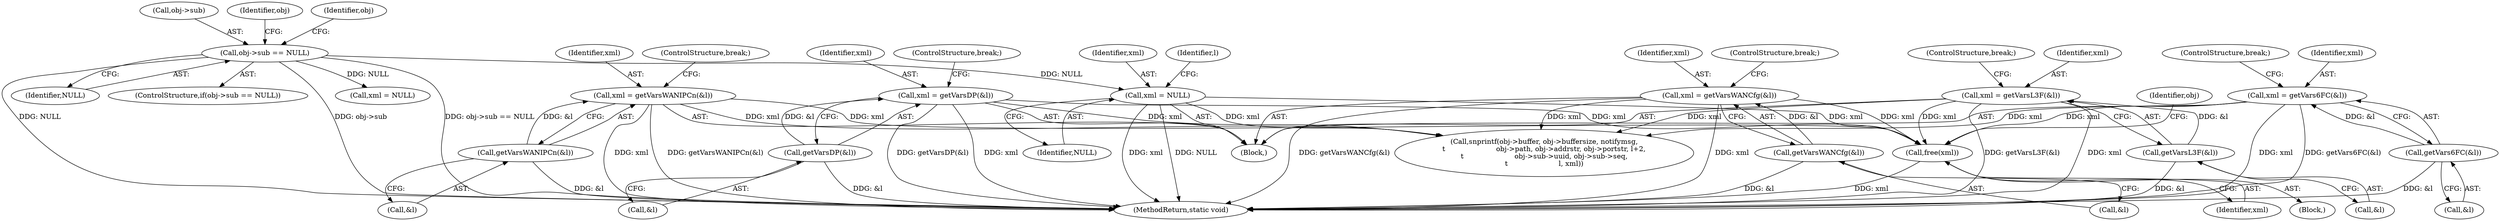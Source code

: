 digraph "1_miniupnp_bec6ccec63cadc95655721bc0e1dd49dac759d94@API" {
"1000196" [label="(Call,free(xml))"];
"1000129" [label="(Call,xml = getVarsWANCfg(&l))"];
"1000131" [label="(Call,getVarsWANCfg(&l))"];
"1000150" [label="(Call,xml = getVars6FC(&l))"];
"1000152" [label="(Call,getVars6FC(&l))"];
"1000136" [label="(Call,xml = getVarsWANIPCn(&l))"];
"1000138" [label="(Call,getVarsWANIPCn(&l))"];
"1000164" [label="(Call,xml = NULL)"];
"1000109" [label="(Call,obj->sub == NULL)"];
"1000157" [label="(Call,xml = getVarsDP(&l))"];
"1000159" [label="(Call,getVarsDP(&l))"];
"1000143" [label="(Call,xml = getVarsL3F(&l))"];
"1000145" [label="(Call,getVarsL3F(&l))"];
"1000168" [label="(Identifier,l)"];
"1000148" [label="(ControlStructure,break;)"];
"1000195" [label="(Block,)"];
"1000138" [label="(Call,getVarsWANIPCn(&l))"];
"1000245" [label="(Call,xml = NULL)"];
"1000110" [label="(Call,obj->sub)"];
"1000208" [label="(Call,snprintf(obj->buffer, obj->buffersize, notifymsg,\n\t                       obj->path, obj->addrstr, obj->portstr, l+2,\n\t                       obj->sub->uuid, obj->sub->seq,\n\t                       l, xml))"];
"1000117" [label="(Identifier,obj)"];
"1000253" [label="(MethodReturn,static void)"];
"1000196" [label="(Call,free(xml))"];
"1000109" [label="(Call,obj->sub == NULL)"];
"1000155" [label="(ControlStructure,break;)"];
"1000139" [label="(Call,&l)"];
"1000113" [label="(Identifier,NULL)"];
"1000108" [label="(ControlStructure,if(obj->sub == NULL))"];
"1000166" [label="(Identifier,NULL)"];
"1000152" [label="(Call,getVars6FC(&l))"];
"1000159" [label="(Call,getVarsDP(&l))"];
"1000162" [label="(ControlStructure,break;)"];
"1000145" [label="(Call,getVarsL3F(&l))"];
"1000200" [label="(Identifier,obj)"];
"1000151" [label="(Identifier,xml)"];
"1000131" [label="(Call,getVarsWANCfg(&l))"];
"1000153" [label="(Call,&l)"];
"1000144" [label="(Identifier,xml)"];
"1000143" [label="(Call,xml = getVarsL3F(&l))"];
"1000150" [label="(Call,xml = getVars6FC(&l))"];
"1000160" [label="(Call,&l)"];
"1000164" [label="(Call,xml = NULL)"];
"1000137" [label="(Identifier,xml)"];
"1000127" [label="(Block,)"];
"1000132" [label="(Call,&l)"];
"1000165" [label="(Identifier,xml)"];
"1000146" [label="(Call,&l)"];
"1000141" [label="(ControlStructure,break;)"];
"1000158" [label="(Identifier,xml)"];
"1000136" [label="(Call,xml = getVarsWANIPCn(&l))"];
"1000130" [label="(Identifier,xml)"];
"1000129" [label="(Call,xml = getVarsWANCfg(&l))"];
"1000124" [label="(Identifier,obj)"];
"1000157" [label="(Call,xml = getVarsDP(&l))"];
"1000134" [label="(ControlStructure,break;)"];
"1000197" [label="(Identifier,xml)"];
"1000196" -> "1000195"  [label="AST: "];
"1000196" -> "1000197"  [label="CFG: "];
"1000197" -> "1000196"  [label="AST: "];
"1000200" -> "1000196"  [label="CFG: "];
"1000196" -> "1000253"  [label="DDG: xml"];
"1000129" -> "1000196"  [label="DDG: xml"];
"1000150" -> "1000196"  [label="DDG: xml"];
"1000136" -> "1000196"  [label="DDG: xml"];
"1000164" -> "1000196"  [label="DDG: xml"];
"1000157" -> "1000196"  [label="DDG: xml"];
"1000143" -> "1000196"  [label="DDG: xml"];
"1000129" -> "1000127"  [label="AST: "];
"1000129" -> "1000131"  [label="CFG: "];
"1000130" -> "1000129"  [label="AST: "];
"1000131" -> "1000129"  [label="AST: "];
"1000134" -> "1000129"  [label="CFG: "];
"1000129" -> "1000253"  [label="DDG: xml"];
"1000129" -> "1000253"  [label="DDG: getVarsWANCfg(&l)"];
"1000131" -> "1000129"  [label="DDG: &l"];
"1000129" -> "1000208"  [label="DDG: xml"];
"1000131" -> "1000132"  [label="CFG: "];
"1000132" -> "1000131"  [label="AST: "];
"1000131" -> "1000253"  [label="DDG: &l"];
"1000150" -> "1000127"  [label="AST: "];
"1000150" -> "1000152"  [label="CFG: "];
"1000151" -> "1000150"  [label="AST: "];
"1000152" -> "1000150"  [label="AST: "];
"1000155" -> "1000150"  [label="CFG: "];
"1000150" -> "1000253"  [label="DDG: xml"];
"1000150" -> "1000253"  [label="DDG: getVars6FC(&l)"];
"1000152" -> "1000150"  [label="DDG: &l"];
"1000150" -> "1000208"  [label="DDG: xml"];
"1000152" -> "1000153"  [label="CFG: "];
"1000153" -> "1000152"  [label="AST: "];
"1000152" -> "1000253"  [label="DDG: &l"];
"1000136" -> "1000127"  [label="AST: "];
"1000136" -> "1000138"  [label="CFG: "];
"1000137" -> "1000136"  [label="AST: "];
"1000138" -> "1000136"  [label="AST: "];
"1000141" -> "1000136"  [label="CFG: "];
"1000136" -> "1000253"  [label="DDG: getVarsWANIPCn(&l)"];
"1000136" -> "1000253"  [label="DDG: xml"];
"1000138" -> "1000136"  [label="DDG: &l"];
"1000136" -> "1000208"  [label="DDG: xml"];
"1000138" -> "1000139"  [label="CFG: "];
"1000139" -> "1000138"  [label="AST: "];
"1000138" -> "1000253"  [label="DDG: &l"];
"1000164" -> "1000127"  [label="AST: "];
"1000164" -> "1000166"  [label="CFG: "];
"1000165" -> "1000164"  [label="AST: "];
"1000166" -> "1000164"  [label="AST: "];
"1000168" -> "1000164"  [label="CFG: "];
"1000164" -> "1000253"  [label="DDG: NULL"];
"1000164" -> "1000253"  [label="DDG: xml"];
"1000109" -> "1000164"  [label="DDG: NULL"];
"1000164" -> "1000208"  [label="DDG: xml"];
"1000109" -> "1000108"  [label="AST: "];
"1000109" -> "1000113"  [label="CFG: "];
"1000110" -> "1000109"  [label="AST: "];
"1000113" -> "1000109"  [label="AST: "];
"1000117" -> "1000109"  [label="CFG: "];
"1000124" -> "1000109"  [label="CFG: "];
"1000109" -> "1000253"  [label="DDG: NULL"];
"1000109" -> "1000253"  [label="DDG: obj->sub"];
"1000109" -> "1000253"  [label="DDG: obj->sub == NULL"];
"1000109" -> "1000245"  [label="DDG: NULL"];
"1000157" -> "1000127"  [label="AST: "];
"1000157" -> "1000159"  [label="CFG: "];
"1000158" -> "1000157"  [label="AST: "];
"1000159" -> "1000157"  [label="AST: "];
"1000162" -> "1000157"  [label="CFG: "];
"1000157" -> "1000253"  [label="DDG: getVarsDP(&l)"];
"1000157" -> "1000253"  [label="DDG: xml"];
"1000159" -> "1000157"  [label="DDG: &l"];
"1000157" -> "1000208"  [label="DDG: xml"];
"1000159" -> "1000160"  [label="CFG: "];
"1000160" -> "1000159"  [label="AST: "];
"1000159" -> "1000253"  [label="DDG: &l"];
"1000143" -> "1000127"  [label="AST: "];
"1000143" -> "1000145"  [label="CFG: "];
"1000144" -> "1000143"  [label="AST: "];
"1000145" -> "1000143"  [label="AST: "];
"1000148" -> "1000143"  [label="CFG: "];
"1000143" -> "1000253"  [label="DDG: xml"];
"1000143" -> "1000253"  [label="DDG: getVarsL3F(&l)"];
"1000145" -> "1000143"  [label="DDG: &l"];
"1000143" -> "1000208"  [label="DDG: xml"];
"1000145" -> "1000146"  [label="CFG: "];
"1000146" -> "1000145"  [label="AST: "];
"1000145" -> "1000253"  [label="DDG: &l"];
}
